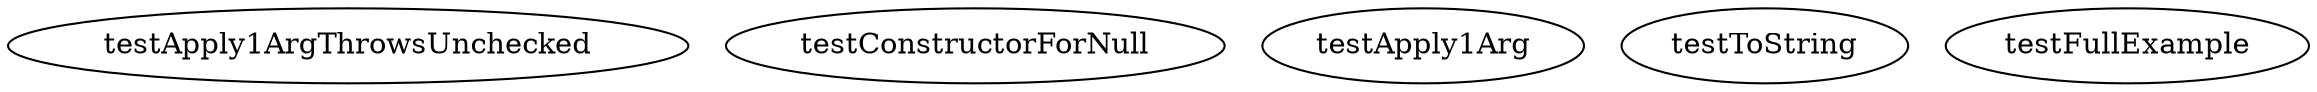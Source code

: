 digraph G {
testApply1ArgThrowsUnchecked;
testConstructorForNull;
testApply1Arg;
testToString;
testFullExample;
}